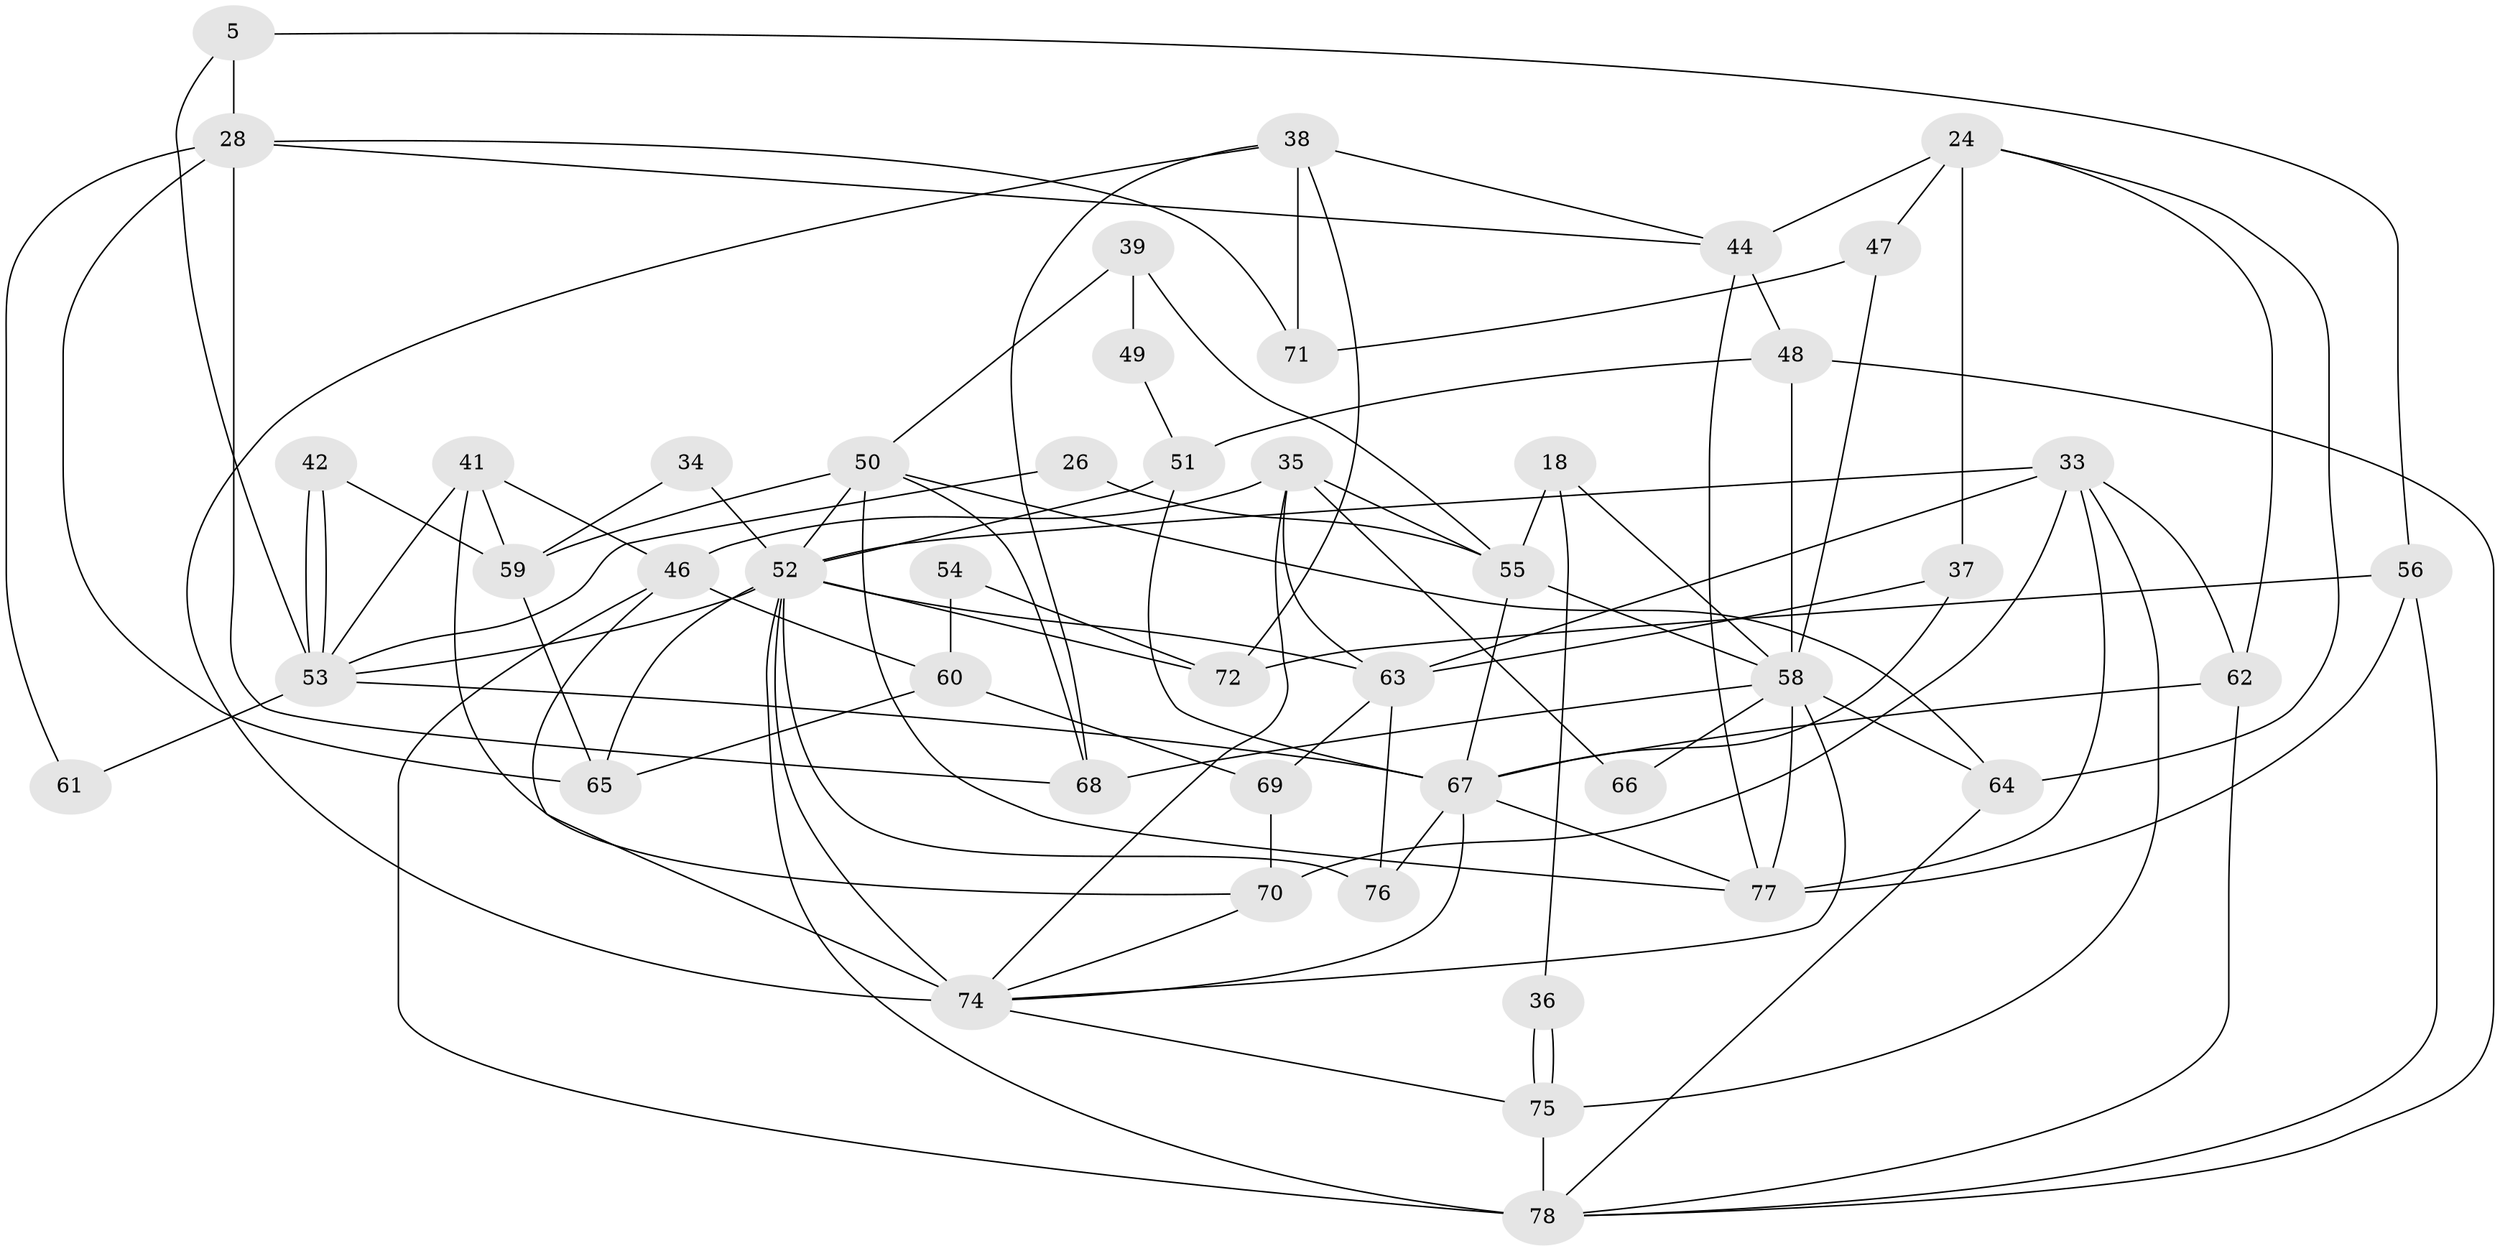 // original degree distribution, {5: 0.20512820512820512, 3: 0.2948717948717949, 6: 0.07692307692307693, 2: 0.1282051282051282, 4: 0.23076923076923078, 7: 0.0641025641025641}
// Generated by graph-tools (version 1.1) at 2025/52/03/04/25 21:52:08]
// undirected, 46 vertices, 104 edges
graph export_dot {
graph [start="1"]
  node [color=gray90,style=filled];
  5 [super="+2"];
  18;
  24;
  26;
  28;
  33 [super="+1"];
  34;
  35;
  36;
  37;
  38 [super="+20"];
  39;
  41;
  42;
  44 [super="+7+22"];
  46 [super="+19"];
  47;
  48;
  49;
  50;
  51;
  52 [super="+8+45+40"];
  53 [super="+11+16"];
  54;
  55 [super="+25"];
  56;
  58 [super="+13+17+43+32"];
  59;
  60;
  61;
  62;
  63 [super="+15"];
  64;
  65;
  66;
  67 [super="+6"];
  68 [super="+10+4"];
  69;
  70 [super="+23"];
  71;
  72 [super="+30"];
  74 [super="+12+29"];
  75;
  76;
  77 [super="+57"];
  78 [super="+73"];
  5 -- 28 [weight=2];
  5 -- 56;
  5 -- 53;
  18 -- 55 [weight=2];
  18 -- 36;
  18 -- 58;
  24 -- 64;
  24 -- 62;
  24 -- 37;
  24 -- 44;
  24 -- 47;
  26 -- 55;
  26 -- 53;
  28 -- 65;
  28 -- 71;
  28 -- 61;
  28 -- 44;
  28 -- 68;
  33 -- 62;
  33 -- 70;
  33 -- 75;
  33 -- 77;
  33 -- 63;
  33 -- 52;
  34 -- 59;
  34 -- 52;
  35 -- 55 [weight=2];
  35 -- 63 [weight=2];
  35 -- 66;
  35 -- 74;
  35 -- 46;
  36 -- 75;
  36 -- 75;
  37 -- 67;
  37 -- 63;
  38 -- 71;
  38 -- 72;
  38 -- 74;
  38 -- 68;
  38 -- 44;
  39 -- 55;
  39 -- 50;
  39 -- 49;
  41 -- 46;
  41 -- 59;
  41 -- 70;
  41 -- 53;
  42 -- 53;
  42 -- 53;
  42 -- 59;
  44 -- 48 [weight=2];
  44 -- 77;
  46 -- 60;
  46 -- 74;
  46 -- 78;
  47 -- 71;
  47 -- 58 [weight=3];
  48 -- 78;
  48 -- 51;
  48 -- 58;
  49 -- 51;
  50 -- 77 [weight=2];
  50 -- 59;
  50 -- 64;
  50 -- 68;
  50 -- 52;
  51 -- 52;
  51 -- 67;
  52 -- 76;
  52 -- 72;
  52 -- 78 [weight=3];
  52 -- 74 [weight=4];
  52 -- 65;
  52 -- 53;
  52 -- 63;
  53 -- 61;
  53 -- 67;
  54 -- 60;
  54 -- 72;
  55 -- 67;
  55 -- 58 [weight=2];
  56 -- 72 [weight=2];
  56 -- 77;
  56 -- 78;
  58 -- 64;
  58 -- 66;
  58 -- 68 [weight=2];
  58 -- 77;
  58 -- 74 [weight=2];
  59 -- 65;
  60 -- 69;
  60 -- 65;
  62 -- 67;
  62 -- 78;
  63 -- 69;
  63 -- 76;
  64 -- 78;
  67 -- 76;
  67 -- 74;
  67 -- 77;
  69 -- 70;
  70 -- 74;
  74 -- 75;
  75 -- 78;
}
